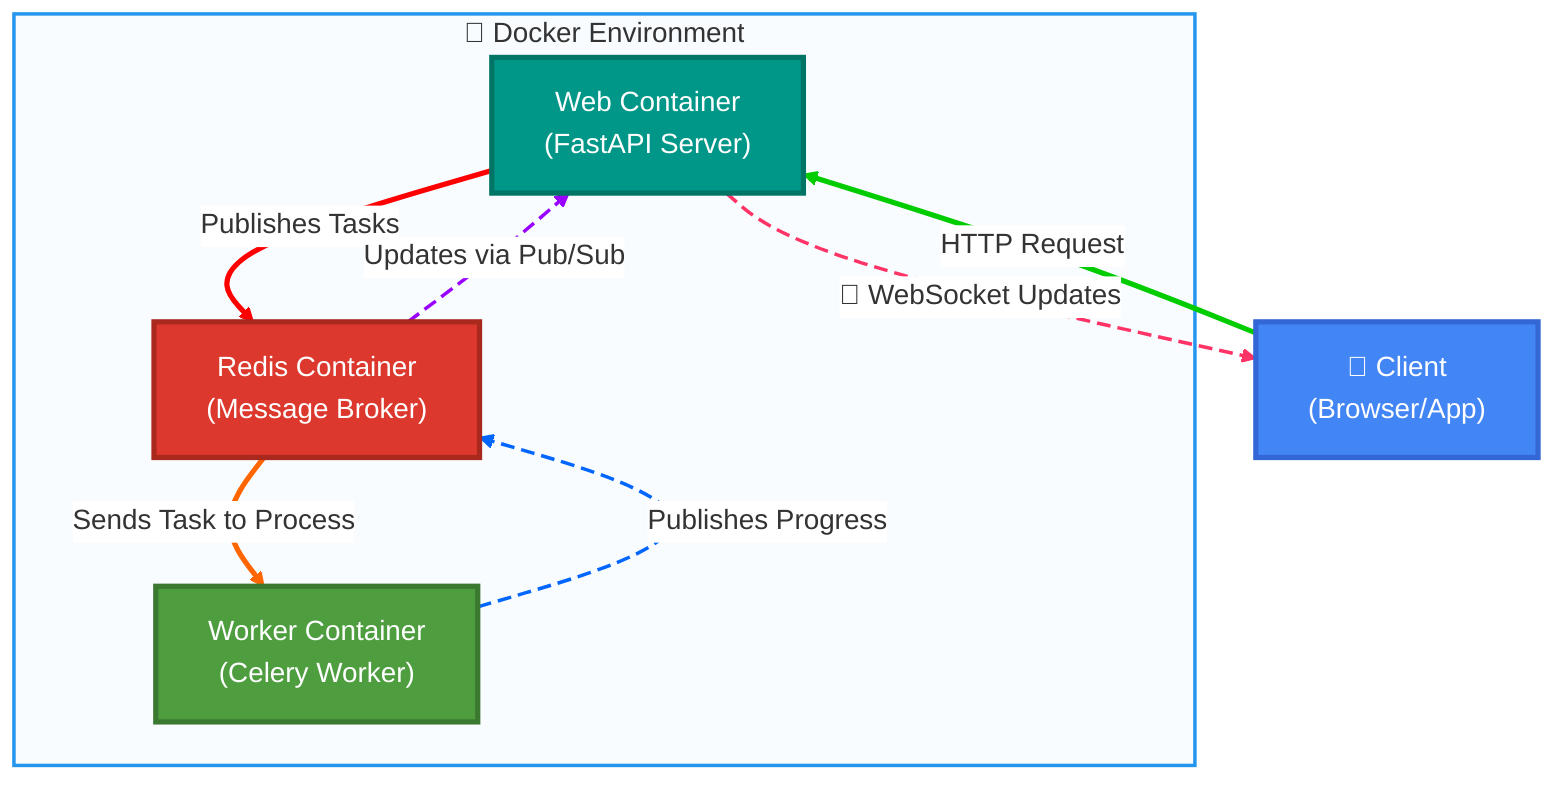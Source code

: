 %%{init: {'theme': 'default', 'themeVariables': {'primaryColor': '#ffcc00', 'edgeLabelBackground':'#ffffff', 'tertiaryColor': '#f0f0f0'}}}%%
%%{config: {'flowchart': {'curve': 'cardinal', 'padding': 20}}}%%
%%{flowchart: {'nodeSpacing': 80, 'rankSpacing': 120}}%%
%%{flowchart: {'defaultRenderer': 'dagre'}}%%

graph TD
    subgraph Docker["🐳 Docker Environment"]
        A["Web Container<br/>(FastAPI Server)"] 
        B["Redis Container<br/>(Message Broker)"]
        C["Worker Container<br/>(Celery Worker)"]
    end
    
    Client["📱 Client<br/>(Browser/App)"]

    %% Bold contrasting arrows
    A ==>|"Publishes Tasks"| B
    B ==>|"Sends Task to Process"| C
    C -.->|"Publishes Progress"| B
    B -.->|"Updates via Pub/Sub"| A
    
    %% Client interactions
    Client ==>|"HTTP Request"| A
    A -.->|"🔄 WebSocket Updates"| Client

    %% Enhanced styling
    classDef fastApiStyle fill:#009688,stroke:#007566,color:white,stroke-width:3px
    classDef redisStyle fill:#DC382D,stroke:#a9291f,color:white,stroke-width:3px
    classDef celeryStyle fill:#4e9e40,stroke:#3b7830,color:white,stroke-width:3px
    classDef clientStyle fill:#4285F4,stroke:#3367d6,color:white,stroke-width:3px
    classDef dockerStyle fill:#E6F3FF,stroke:#2496ED,color:#333,stroke-width:2px,fill-opacity:0.3

    %% Apply styles
    class A fastApiStyle
    class B redisStyle
    class C celeryStyle
    class Client clientStyle
    class Docker dockerStyle

    %% Bold contrasting arrow styles
    linkStyle 0 stroke:#FF0000,stroke-width:3px
    linkStyle 1 stroke:#FF6600,stroke-width:3px
    linkStyle 2 stroke:#0066FF,stroke-width:2px,stroke-dasharray: 8 4
    linkStyle 3 stroke:#9900FF,stroke-width:2px,stroke-dasharray: 8 4
    linkStyle 4 stroke:#00CC00,stroke-width:3px
    linkStyle 5 stroke:#FF3366,stroke-width:2px,stroke-dasharray: 8 4
